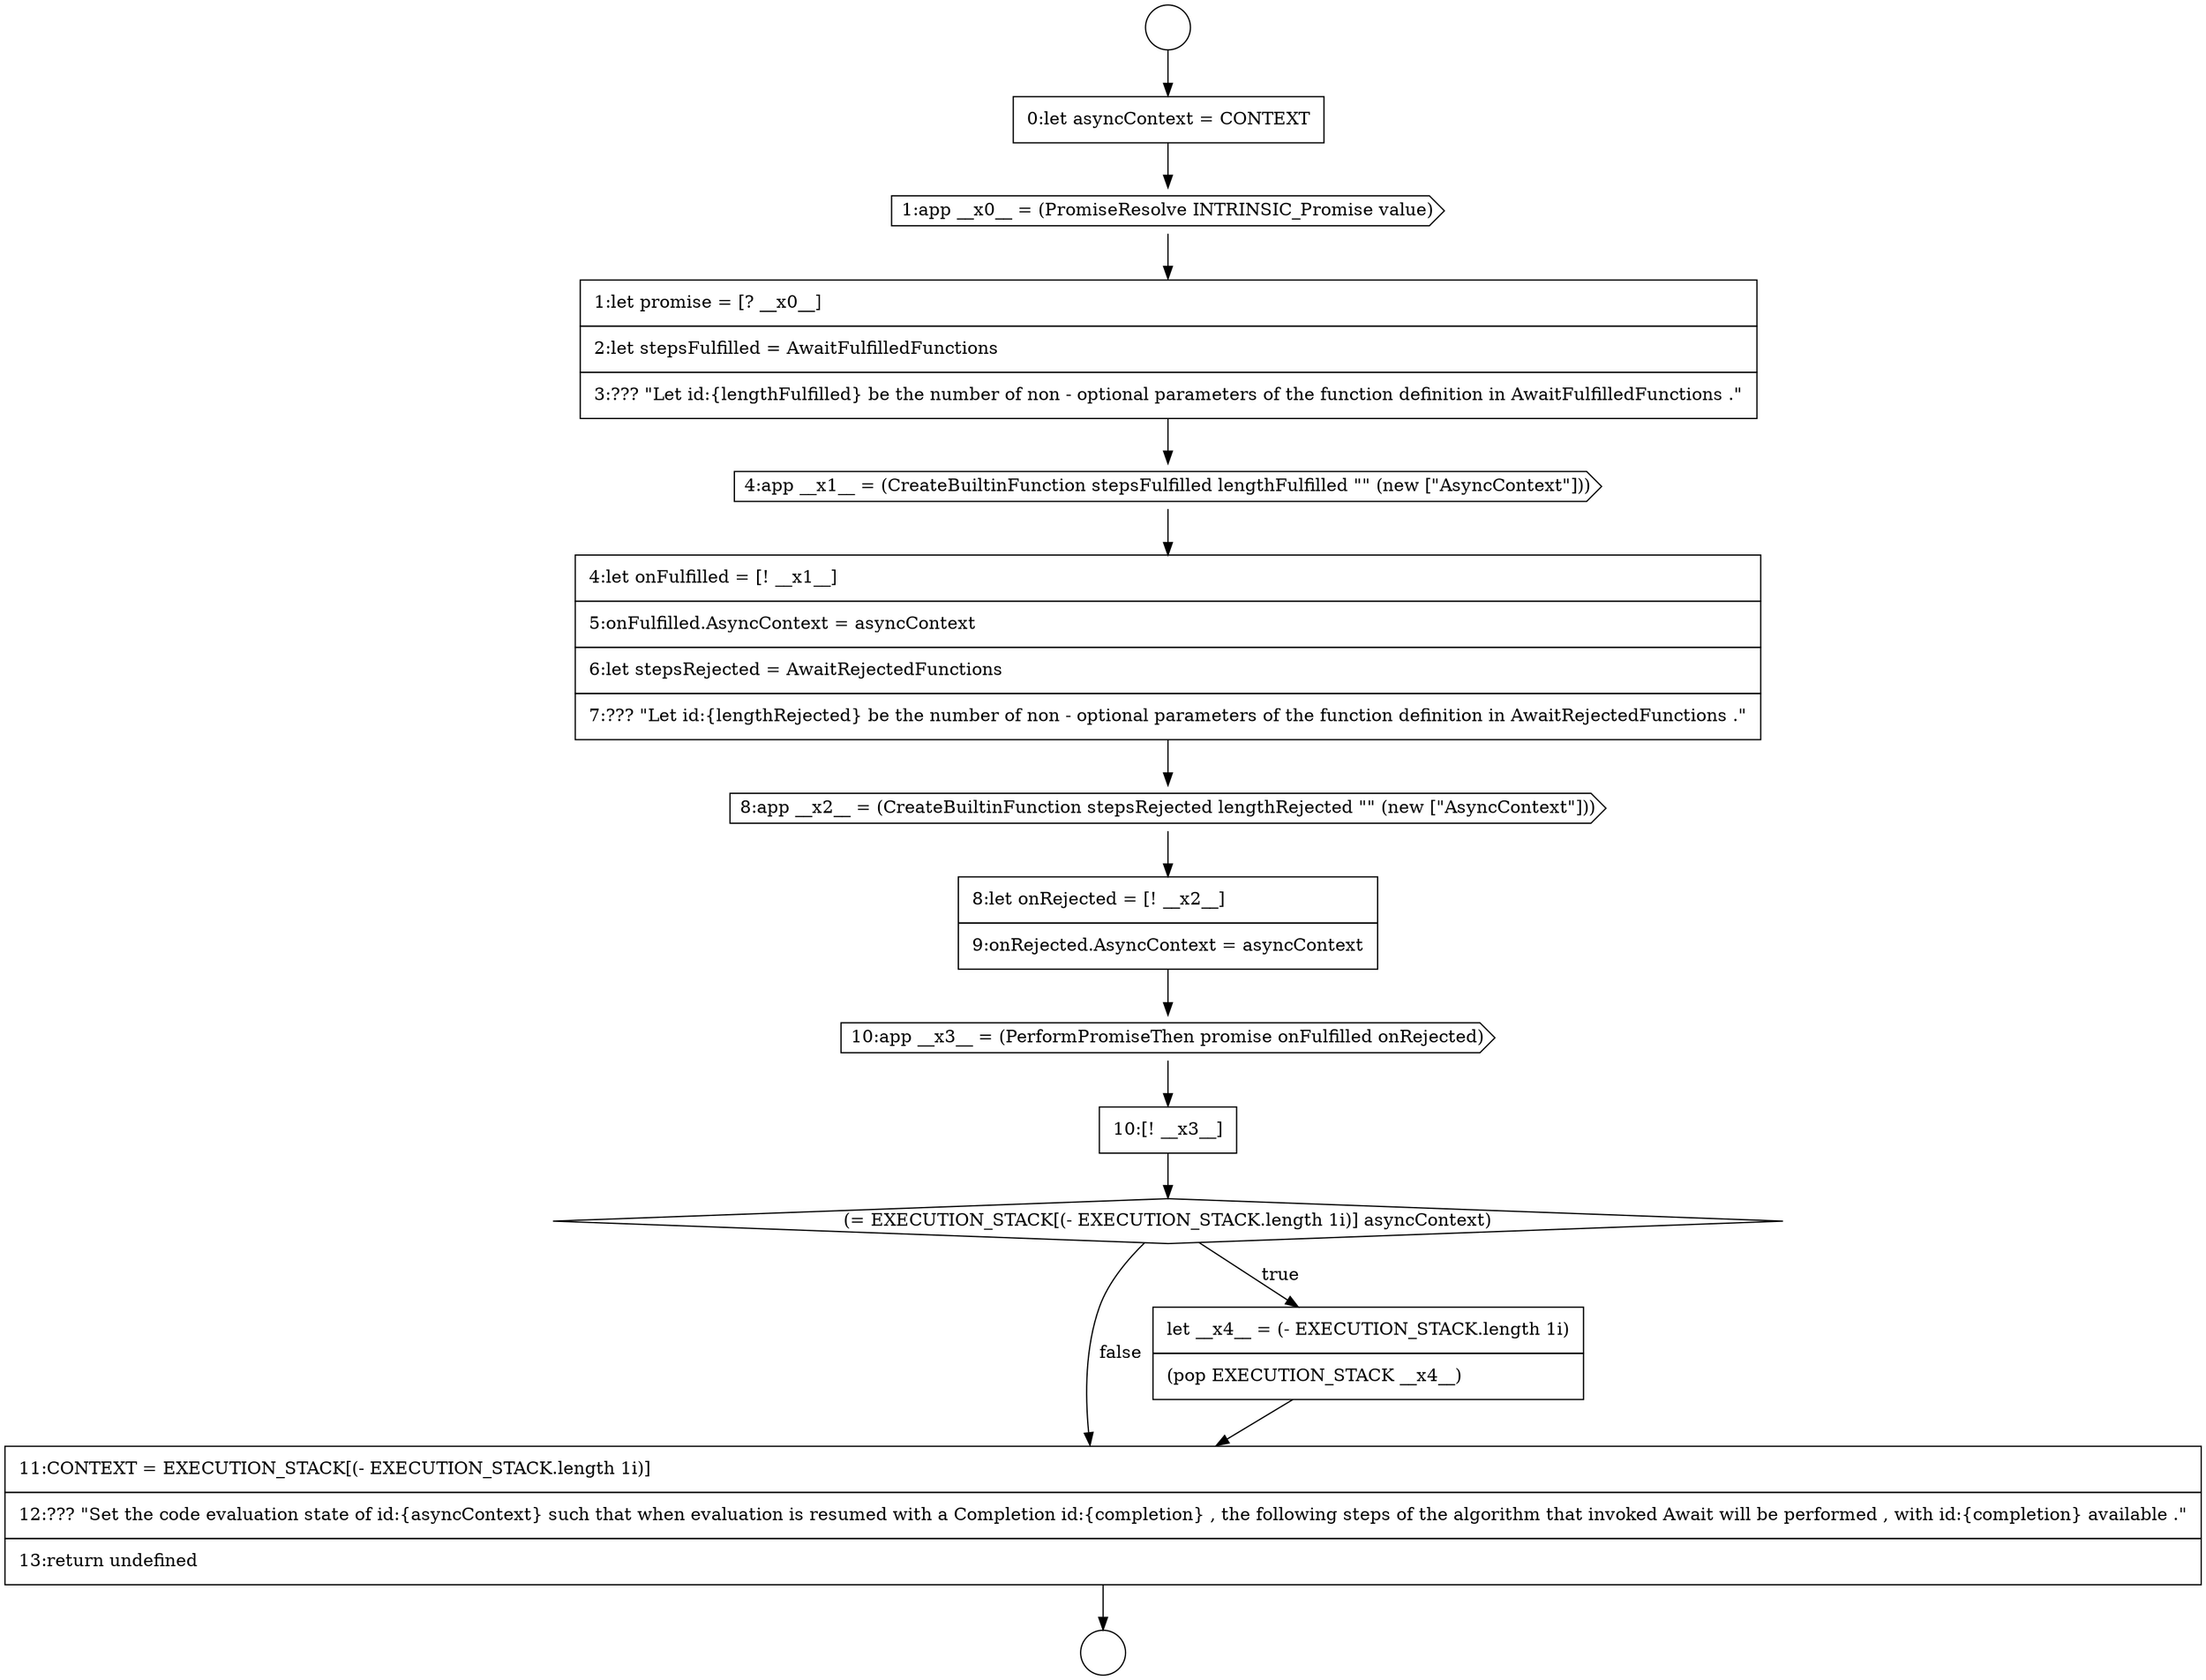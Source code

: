 digraph {
  node0 [shape=circle label=" " color="black" fillcolor="white" style=filled]
  node5 [shape=cds, label=<<font color="black">4:app __x1__ = (CreateBuiltinFunction stepsFulfilled lengthFulfilled &quot;&quot; (new [&quot;AsyncContext&quot;]))</font>> color="black" fillcolor="white" style=filled]
  node10 [shape=none, margin=0, label=<<font color="black">
    <table border="0" cellborder="1" cellspacing="0" cellpadding="10">
      <tr><td align="left">10:[! __x3__]</td></tr>
    </table>
  </font>> color="black" fillcolor="white" style=filled]
  node1 [shape=circle label=" " color="black" fillcolor="white" style=filled]
  node6 [shape=none, margin=0, label=<<font color="black">
    <table border="0" cellborder="1" cellspacing="0" cellpadding="10">
      <tr><td align="left">4:let onFulfilled = [! __x1__]</td></tr>
      <tr><td align="left">5:onFulfilled.AsyncContext = asyncContext</td></tr>
      <tr><td align="left">6:let stepsRejected = AwaitRejectedFunctions</td></tr>
      <tr><td align="left">7:??? &quot;Let id:{lengthRejected} be the number of non - optional parameters of the function definition in AwaitRejectedFunctions .&quot;</td></tr>
    </table>
  </font>> color="black" fillcolor="white" style=filled]
  node9 [shape=cds, label=<<font color="black">10:app __x3__ = (PerformPromiseThen promise onFulfilled onRejected)</font>> color="black" fillcolor="white" style=filled]
  node13 [shape=none, margin=0, label=<<font color="black">
    <table border="0" cellborder="1" cellspacing="0" cellpadding="10">
      <tr><td align="left">11:CONTEXT = EXECUTION_STACK[(- EXECUTION_STACK.length 1i)]</td></tr>
      <tr><td align="left">12:??? &quot;Set the code evaluation state of id:{asyncContext} such that when evaluation is resumed with a Completion id:{completion} , the following steps of the algorithm that invoked Await will be performed , with id:{completion} available .&quot;</td></tr>
      <tr><td align="left">13:return undefined</td></tr>
    </table>
  </font>> color="black" fillcolor="white" style=filled]
  node2 [shape=none, margin=0, label=<<font color="black">
    <table border="0" cellborder="1" cellspacing="0" cellpadding="10">
      <tr><td align="left">0:let asyncContext = CONTEXT</td></tr>
    </table>
  </font>> color="black" fillcolor="white" style=filled]
  node12 [shape=none, margin=0, label=<<font color="black">
    <table border="0" cellborder="1" cellspacing="0" cellpadding="10">
      <tr><td align="left">let __x4__ = (- EXECUTION_STACK.length 1i)</td></tr>
      <tr><td align="left">(pop EXECUTION_STACK __x4__)</td></tr>
    </table>
  </font>> color="black" fillcolor="white" style=filled]
  node7 [shape=cds, label=<<font color="black">8:app __x2__ = (CreateBuiltinFunction stepsRejected lengthRejected &quot;&quot; (new [&quot;AsyncContext&quot;]))</font>> color="black" fillcolor="white" style=filled]
  node3 [shape=cds, label=<<font color="black">1:app __x0__ = (PromiseResolve INTRINSIC_Promise value)</font>> color="black" fillcolor="white" style=filled]
  node11 [shape=diamond, label=<<font color="black">(= EXECUTION_STACK[(- EXECUTION_STACK.length 1i)] asyncContext)</font>> color="black" fillcolor="white" style=filled]
  node8 [shape=none, margin=0, label=<<font color="black">
    <table border="0" cellborder="1" cellspacing="0" cellpadding="10">
      <tr><td align="left">8:let onRejected = [! __x2__]</td></tr>
      <tr><td align="left">9:onRejected.AsyncContext = asyncContext</td></tr>
    </table>
  </font>> color="black" fillcolor="white" style=filled]
  node4 [shape=none, margin=0, label=<<font color="black">
    <table border="0" cellborder="1" cellspacing="0" cellpadding="10">
      <tr><td align="left">1:let promise = [? __x0__]</td></tr>
      <tr><td align="left">2:let stepsFulfilled = AwaitFulfilledFunctions</td></tr>
      <tr><td align="left">3:??? &quot;Let id:{lengthFulfilled} be the number of non - optional parameters of the function definition in AwaitFulfilledFunctions .&quot;</td></tr>
    </table>
  </font>> color="black" fillcolor="white" style=filled]
  node7 -> node8 [ color="black"]
  node2 -> node3 [ color="black"]
  node11 -> node12 [label=<<font color="black">true</font>> color="black"]
  node11 -> node13 [label=<<font color="black">false</font>> color="black"]
  node12 -> node13 [ color="black"]
  node0 -> node2 [ color="black"]
  node6 -> node7 [ color="black"]
  node9 -> node10 [ color="black"]
  node10 -> node11 [ color="black"]
  node4 -> node5 [ color="black"]
  node8 -> node9 [ color="black"]
  node13 -> node1 [ color="black"]
  node5 -> node6 [ color="black"]
  node3 -> node4 [ color="black"]
}
